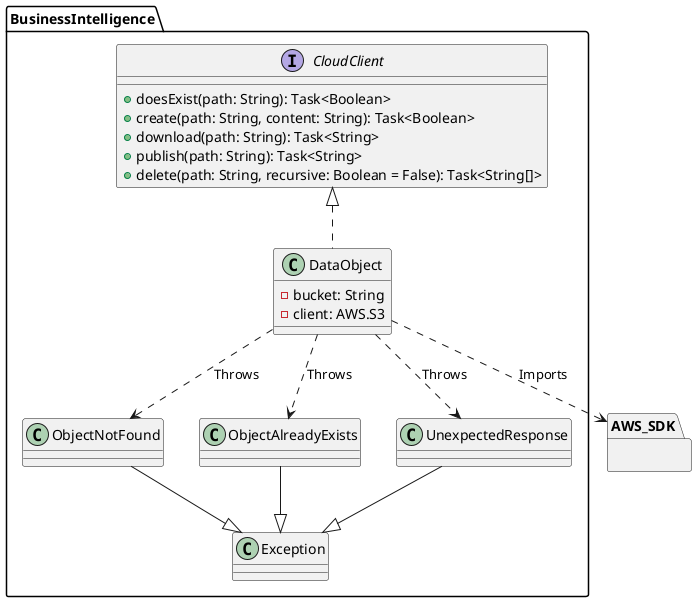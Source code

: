 @startuml DataObject

package BusinessIntelligence {
    interface CloudClient {
     +doesExist(path: String): Task<Boolean>
     +create(path: String, content: String): Task<Boolean>
     +download(path: String): Task<String>
     +publish(path: String): Task<String>
     +delete(path: String, recursive: Boolean = False): Task<String[]>
    }

    class DataObject {
     -bucket: String
     -client: AWS.S3
    }

    CloudClient <|.. DataObject

    DataObject ..> ObjectNotFound: Throws
    DataObject ..> ObjectAlreadyExists: Throws
    DataObject ..> UnexpectedResponse: Throws

    class ObjectNotFound
    class ObjectAlreadyExists
    class UnexpectedResponse
    class Exception

    ObjectNotFound --|> Exception
    ObjectAlreadyExists --|> Exception
    UnexpectedResponse --|> Exception
}

package AWS_SDK {}
DataObject ..> AWS_SDK: Imports

@enduml
